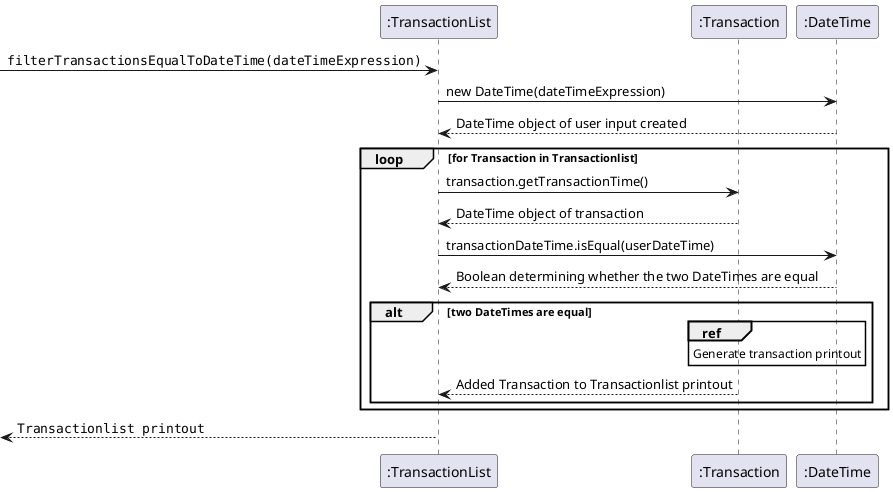 @startuml
participant ":TransactionList" as Foo
participant ":Transaction" as Foo1
participant ":DateTime" as Foo2
[->      Foo:""filterTransactionsEqualToDateTime(dateTimeExpression)""
Foo -> Foo2:new DateTime(dateTimeExpression)
Foo2 --> Foo: DateTime object of user input created
loop for Transaction in Transactionlist
    Foo -> Foo1: transaction.getTransactionTime()
    Foo1 --> Foo: DateTime object of transaction
    Foo -> Foo2: transactionDateTime.isEqual(userDateTime)
    Foo2 --> Foo: Boolean determining whether the two DateTimes are equal
    alt two DateTimes are equal
    ref over Foo1:Generate transaction printout
    Foo1 --> Foo:Added Transaction to Transactionlist printout
    end
end
Foo -->[      : ""Transactionlist printout""
@enduml
